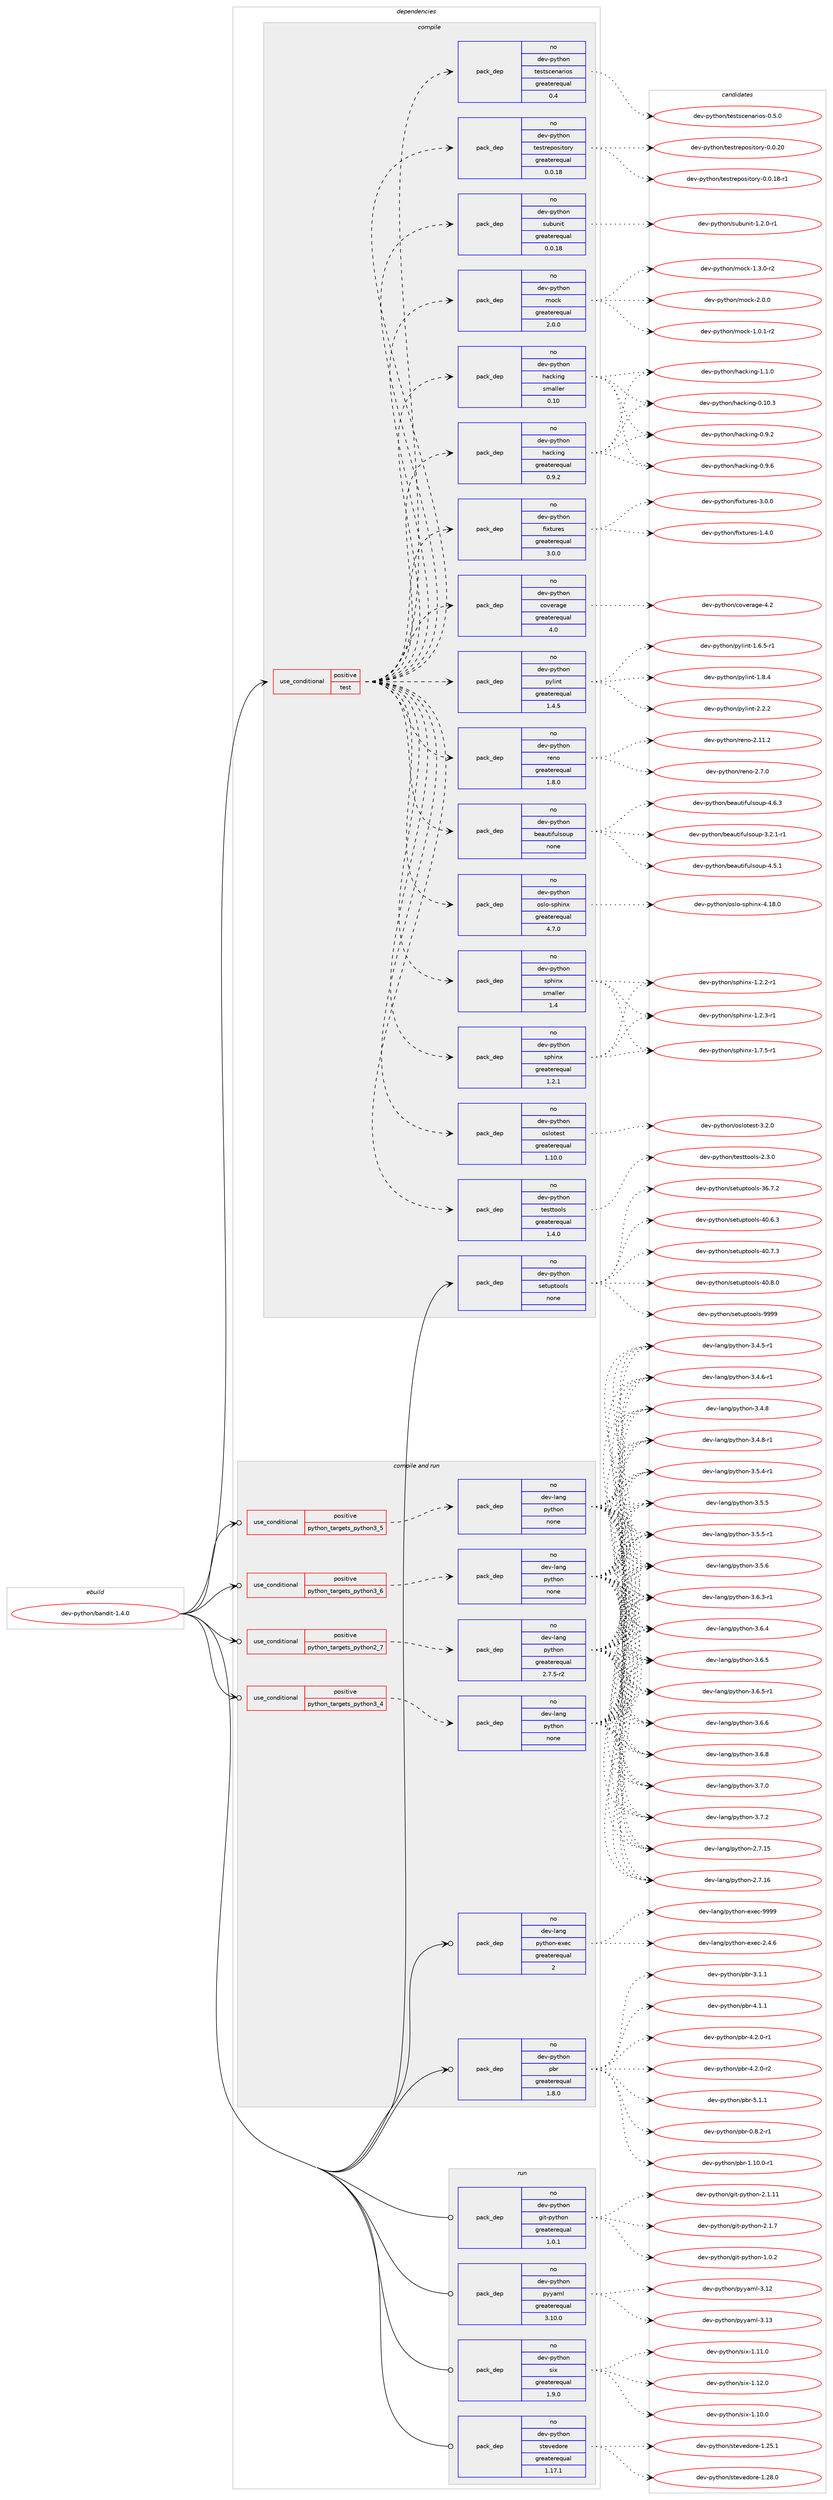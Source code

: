 digraph prolog {

# *************
# Graph options
# *************

newrank=true;
concentrate=true;
compound=true;
graph [rankdir=LR,fontname=Helvetica,fontsize=10,ranksep=1.5];#, ranksep=2.5, nodesep=0.2];
edge  [arrowhead=vee];
node  [fontname=Helvetica,fontsize=10];

# **********
# The ebuild
# **********

subgraph cluster_leftcol {
color=gray;
rank=same;
label=<<i>ebuild</i>>;
id [label="dev-python/bandit-1.4.0", color=red, width=4, href="../dev-python/bandit-1.4.0.svg"];
}

# ****************
# The dependencies
# ****************

subgraph cluster_midcol {
color=gray;
label=<<i>dependencies</i>>;
subgraph cluster_compile {
fillcolor="#eeeeee";
style=filled;
label=<<i>compile</i>>;
subgraph cond371482 {
dependency1400549 [label=<<TABLE BORDER="0" CELLBORDER="1" CELLSPACING="0" CELLPADDING="4"><TR><TD ROWSPAN="3" CELLPADDING="10">use_conditional</TD></TR><TR><TD>positive</TD></TR><TR><TD>test</TD></TR></TABLE>>, shape=none, color=red];
subgraph pack1005840 {
dependency1400550 [label=<<TABLE BORDER="0" CELLBORDER="1" CELLSPACING="0" CELLPADDING="4" WIDTH="220"><TR><TD ROWSPAN="6" CELLPADDING="30">pack_dep</TD></TR><TR><TD WIDTH="110">no</TD></TR><TR><TD>dev-python</TD></TR><TR><TD>coverage</TD></TR><TR><TD>greaterequal</TD></TR><TR><TD>4.0</TD></TR></TABLE>>, shape=none, color=blue];
}
dependency1400549:e -> dependency1400550:w [weight=20,style="dashed",arrowhead="vee"];
subgraph pack1005841 {
dependency1400551 [label=<<TABLE BORDER="0" CELLBORDER="1" CELLSPACING="0" CELLPADDING="4" WIDTH="220"><TR><TD ROWSPAN="6" CELLPADDING="30">pack_dep</TD></TR><TR><TD WIDTH="110">no</TD></TR><TR><TD>dev-python</TD></TR><TR><TD>fixtures</TD></TR><TR><TD>greaterequal</TD></TR><TR><TD>3.0.0</TD></TR></TABLE>>, shape=none, color=blue];
}
dependency1400549:e -> dependency1400551:w [weight=20,style="dashed",arrowhead="vee"];
subgraph pack1005842 {
dependency1400552 [label=<<TABLE BORDER="0" CELLBORDER="1" CELLSPACING="0" CELLPADDING="4" WIDTH="220"><TR><TD ROWSPAN="6" CELLPADDING="30">pack_dep</TD></TR><TR><TD WIDTH="110">no</TD></TR><TR><TD>dev-python</TD></TR><TR><TD>hacking</TD></TR><TR><TD>greaterequal</TD></TR><TR><TD>0.9.2</TD></TR></TABLE>>, shape=none, color=blue];
}
dependency1400549:e -> dependency1400552:w [weight=20,style="dashed",arrowhead="vee"];
subgraph pack1005843 {
dependency1400553 [label=<<TABLE BORDER="0" CELLBORDER="1" CELLSPACING="0" CELLPADDING="4" WIDTH="220"><TR><TD ROWSPAN="6" CELLPADDING="30">pack_dep</TD></TR><TR><TD WIDTH="110">no</TD></TR><TR><TD>dev-python</TD></TR><TR><TD>hacking</TD></TR><TR><TD>smaller</TD></TR><TR><TD>0.10</TD></TR></TABLE>>, shape=none, color=blue];
}
dependency1400549:e -> dependency1400553:w [weight=20,style="dashed",arrowhead="vee"];
subgraph pack1005844 {
dependency1400554 [label=<<TABLE BORDER="0" CELLBORDER="1" CELLSPACING="0" CELLPADDING="4" WIDTH="220"><TR><TD ROWSPAN="6" CELLPADDING="30">pack_dep</TD></TR><TR><TD WIDTH="110">no</TD></TR><TR><TD>dev-python</TD></TR><TR><TD>mock</TD></TR><TR><TD>greaterequal</TD></TR><TR><TD>2.0.0</TD></TR></TABLE>>, shape=none, color=blue];
}
dependency1400549:e -> dependency1400554:w [weight=20,style="dashed",arrowhead="vee"];
subgraph pack1005845 {
dependency1400555 [label=<<TABLE BORDER="0" CELLBORDER="1" CELLSPACING="0" CELLPADDING="4" WIDTH="220"><TR><TD ROWSPAN="6" CELLPADDING="30">pack_dep</TD></TR><TR><TD WIDTH="110">no</TD></TR><TR><TD>dev-python</TD></TR><TR><TD>subunit</TD></TR><TR><TD>greaterequal</TD></TR><TR><TD>0.0.18</TD></TR></TABLE>>, shape=none, color=blue];
}
dependency1400549:e -> dependency1400555:w [weight=20,style="dashed",arrowhead="vee"];
subgraph pack1005846 {
dependency1400556 [label=<<TABLE BORDER="0" CELLBORDER="1" CELLSPACING="0" CELLPADDING="4" WIDTH="220"><TR><TD ROWSPAN="6" CELLPADDING="30">pack_dep</TD></TR><TR><TD WIDTH="110">no</TD></TR><TR><TD>dev-python</TD></TR><TR><TD>testrepository</TD></TR><TR><TD>greaterequal</TD></TR><TR><TD>0.0.18</TD></TR></TABLE>>, shape=none, color=blue];
}
dependency1400549:e -> dependency1400556:w [weight=20,style="dashed",arrowhead="vee"];
subgraph pack1005847 {
dependency1400557 [label=<<TABLE BORDER="0" CELLBORDER="1" CELLSPACING="0" CELLPADDING="4" WIDTH="220"><TR><TD ROWSPAN="6" CELLPADDING="30">pack_dep</TD></TR><TR><TD WIDTH="110">no</TD></TR><TR><TD>dev-python</TD></TR><TR><TD>testscenarios</TD></TR><TR><TD>greaterequal</TD></TR><TR><TD>0.4</TD></TR></TABLE>>, shape=none, color=blue];
}
dependency1400549:e -> dependency1400557:w [weight=20,style="dashed",arrowhead="vee"];
subgraph pack1005848 {
dependency1400558 [label=<<TABLE BORDER="0" CELLBORDER="1" CELLSPACING="0" CELLPADDING="4" WIDTH="220"><TR><TD ROWSPAN="6" CELLPADDING="30">pack_dep</TD></TR><TR><TD WIDTH="110">no</TD></TR><TR><TD>dev-python</TD></TR><TR><TD>testtools</TD></TR><TR><TD>greaterequal</TD></TR><TR><TD>1.4.0</TD></TR></TABLE>>, shape=none, color=blue];
}
dependency1400549:e -> dependency1400558:w [weight=20,style="dashed",arrowhead="vee"];
subgraph pack1005849 {
dependency1400559 [label=<<TABLE BORDER="0" CELLBORDER="1" CELLSPACING="0" CELLPADDING="4" WIDTH="220"><TR><TD ROWSPAN="6" CELLPADDING="30">pack_dep</TD></TR><TR><TD WIDTH="110">no</TD></TR><TR><TD>dev-python</TD></TR><TR><TD>oslotest</TD></TR><TR><TD>greaterequal</TD></TR><TR><TD>1.10.0</TD></TR></TABLE>>, shape=none, color=blue];
}
dependency1400549:e -> dependency1400559:w [weight=20,style="dashed",arrowhead="vee"];
subgraph pack1005850 {
dependency1400560 [label=<<TABLE BORDER="0" CELLBORDER="1" CELLSPACING="0" CELLPADDING="4" WIDTH="220"><TR><TD ROWSPAN="6" CELLPADDING="30">pack_dep</TD></TR><TR><TD WIDTH="110">no</TD></TR><TR><TD>dev-python</TD></TR><TR><TD>sphinx</TD></TR><TR><TD>greaterequal</TD></TR><TR><TD>1.2.1</TD></TR></TABLE>>, shape=none, color=blue];
}
dependency1400549:e -> dependency1400560:w [weight=20,style="dashed",arrowhead="vee"];
subgraph pack1005851 {
dependency1400561 [label=<<TABLE BORDER="0" CELLBORDER="1" CELLSPACING="0" CELLPADDING="4" WIDTH="220"><TR><TD ROWSPAN="6" CELLPADDING="30">pack_dep</TD></TR><TR><TD WIDTH="110">no</TD></TR><TR><TD>dev-python</TD></TR><TR><TD>sphinx</TD></TR><TR><TD>smaller</TD></TR><TR><TD>1.4</TD></TR></TABLE>>, shape=none, color=blue];
}
dependency1400549:e -> dependency1400561:w [weight=20,style="dashed",arrowhead="vee"];
subgraph pack1005852 {
dependency1400562 [label=<<TABLE BORDER="0" CELLBORDER="1" CELLSPACING="0" CELLPADDING="4" WIDTH="220"><TR><TD ROWSPAN="6" CELLPADDING="30">pack_dep</TD></TR><TR><TD WIDTH="110">no</TD></TR><TR><TD>dev-python</TD></TR><TR><TD>oslo-sphinx</TD></TR><TR><TD>greaterequal</TD></TR><TR><TD>4.7.0</TD></TR></TABLE>>, shape=none, color=blue];
}
dependency1400549:e -> dependency1400562:w [weight=20,style="dashed",arrowhead="vee"];
subgraph pack1005853 {
dependency1400563 [label=<<TABLE BORDER="0" CELLBORDER="1" CELLSPACING="0" CELLPADDING="4" WIDTH="220"><TR><TD ROWSPAN="6" CELLPADDING="30">pack_dep</TD></TR><TR><TD WIDTH="110">no</TD></TR><TR><TD>dev-python</TD></TR><TR><TD>beautifulsoup</TD></TR><TR><TD>none</TD></TR><TR><TD></TD></TR></TABLE>>, shape=none, color=blue];
}
dependency1400549:e -> dependency1400563:w [weight=20,style="dashed",arrowhead="vee"];
subgraph pack1005854 {
dependency1400564 [label=<<TABLE BORDER="0" CELLBORDER="1" CELLSPACING="0" CELLPADDING="4" WIDTH="220"><TR><TD ROWSPAN="6" CELLPADDING="30">pack_dep</TD></TR><TR><TD WIDTH="110">no</TD></TR><TR><TD>dev-python</TD></TR><TR><TD>reno</TD></TR><TR><TD>greaterequal</TD></TR><TR><TD>1.8.0</TD></TR></TABLE>>, shape=none, color=blue];
}
dependency1400549:e -> dependency1400564:w [weight=20,style="dashed",arrowhead="vee"];
subgraph pack1005855 {
dependency1400565 [label=<<TABLE BORDER="0" CELLBORDER="1" CELLSPACING="0" CELLPADDING="4" WIDTH="220"><TR><TD ROWSPAN="6" CELLPADDING="30">pack_dep</TD></TR><TR><TD WIDTH="110">no</TD></TR><TR><TD>dev-python</TD></TR><TR><TD>pylint</TD></TR><TR><TD>greaterequal</TD></TR><TR><TD>1.4.5</TD></TR></TABLE>>, shape=none, color=blue];
}
dependency1400549:e -> dependency1400565:w [weight=20,style="dashed",arrowhead="vee"];
}
id:e -> dependency1400549:w [weight=20,style="solid",arrowhead="vee"];
subgraph pack1005856 {
dependency1400566 [label=<<TABLE BORDER="0" CELLBORDER="1" CELLSPACING="0" CELLPADDING="4" WIDTH="220"><TR><TD ROWSPAN="6" CELLPADDING="30">pack_dep</TD></TR><TR><TD WIDTH="110">no</TD></TR><TR><TD>dev-python</TD></TR><TR><TD>setuptools</TD></TR><TR><TD>none</TD></TR><TR><TD></TD></TR></TABLE>>, shape=none, color=blue];
}
id:e -> dependency1400566:w [weight=20,style="solid",arrowhead="vee"];
}
subgraph cluster_compileandrun {
fillcolor="#eeeeee";
style=filled;
label=<<i>compile and run</i>>;
subgraph cond371483 {
dependency1400567 [label=<<TABLE BORDER="0" CELLBORDER="1" CELLSPACING="0" CELLPADDING="4"><TR><TD ROWSPAN="3" CELLPADDING="10">use_conditional</TD></TR><TR><TD>positive</TD></TR><TR><TD>python_targets_python2_7</TD></TR></TABLE>>, shape=none, color=red];
subgraph pack1005857 {
dependency1400568 [label=<<TABLE BORDER="0" CELLBORDER="1" CELLSPACING="0" CELLPADDING="4" WIDTH="220"><TR><TD ROWSPAN="6" CELLPADDING="30">pack_dep</TD></TR><TR><TD WIDTH="110">no</TD></TR><TR><TD>dev-lang</TD></TR><TR><TD>python</TD></TR><TR><TD>greaterequal</TD></TR><TR><TD>2.7.5-r2</TD></TR></TABLE>>, shape=none, color=blue];
}
dependency1400567:e -> dependency1400568:w [weight=20,style="dashed",arrowhead="vee"];
}
id:e -> dependency1400567:w [weight=20,style="solid",arrowhead="odotvee"];
subgraph cond371484 {
dependency1400569 [label=<<TABLE BORDER="0" CELLBORDER="1" CELLSPACING="0" CELLPADDING="4"><TR><TD ROWSPAN="3" CELLPADDING="10">use_conditional</TD></TR><TR><TD>positive</TD></TR><TR><TD>python_targets_python3_4</TD></TR></TABLE>>, shape=none, color=red];
subgraph pack1005858 {
dependency1400570 [label=<<TABLE BORDER="0" CELLBORDER="1" CELLSPACING="0" CELLPADDING="4" WIDTH="220"><TR><TD ROWSPAN="6" CELLPADDING="30">pack_dep</TD></TR><TR><TD WIDTH="110">no</TD></TR><TR><TD>dev-lang</TD></TR><TR><TD>python</TD></TR><TR><TD>none</TD></TR><TR><TD></TD></TR></TABLE>>, shape=none, color=blue];
}
dependency1400569:e -> dependency1400570:w [weight=20,style="dashed",arrowhead="vee"];
}
id:e -> dependency1400569:w [weight=20,style="solid",arrowhead="odotvee"];
subgraph cond371485 {
dependency1400571 [label=<<TABLE BORDER="0" CELLBORDER="1" CELLSPACING="0" CELLPADDING="4"><TR><TD ROWSPAN="3" CELLPADDING="10">use_conditional</TD></TR><TR><TD>positive</TD></TR><TR><TD>python_targets_python3_5</TD></TR></TABLE>>, shape=none, color=red];
subgraph pack1005859 {
dependency1400572 [label=<<TABLE BORDER="0" CELLBORDER="1" CELLSPACING="0" CELLPADDING="4" WIDTH="220"><TR><TD ROWSPAN="6" CELLPADDING="30">pack_dep</TD></TR><TR><TD WIDTH="110">no</TD></TR><TR><TD>dev-lang</TD></TR><TR><TD>python</TD></TR><TR><TD>none</TD></TR><TR><TD></TD></TR></TABLE>>, shape=none, color=blue];
}
dependency1400571:e -> dependency1400572:w [weight=20,style="dashed",arrowhead="vee"];
}
id:e -> dependency1400571:w [weight=20,style="solid",arrowhead="odotvee"];
subgraph cond371486 {
dependency1400573 [label=<<TABLE BORDER="0" CELLBORDER="1" CELLSPACING="0" CELLPADDING="4"><TR><TD ROWSPAN="3" CELLPADDING="10">use_conditional</TD></TR><TR><TD>positive</TD></TR><TR><TD>python_targets_python3_6</TD></TR></TABLE>>, shape=none, color=red];
subgraph pack1005860 {
dependency1400574 [label=<<TABLE BORDER="0" CELLBORDER="1" CELLSPACING="0" CELLPADDING="4" WIDTH="220"><TR><TD ROWSPAN="6" CELLPADDING="30">pack_dep</TD></TR><TR><TD WIDTH="110">no</TD></TR><TR><TD>dev-lang</TD></TR><TR><TD>python</TD></TR><TR><TD>none</TD></TR><TR><TD></TD></TR></TABLE>>, shape=none, color=blue];
}
dependency1400573:e -> dependency1400574:w [weight=20,style="dashed",arrowhead="vee"];
}
id:e -> dependency1400573:w [weight=20,style="solid",arrowhead="odotvee"];
subgraph pack1005861 {
dependency1400575 [label=<<TABLE BORDER="0" CELLBORDER="1" CELLSPACING="0" CELLPADDING="4" WIDTH="220"><TR><TD ROWSPAN="6" CELLPADDING="30">pack_dep</TD></TR><TR><TD WIDTH="110">no</TD></TR><TR><TD>dev-lang</TD></TR><TR><TD>python-exec</TD></TR><TR><TD>greaterequal</TD></TR><TR><TD>2</TD></TR></TABLE>>, shape=none, color=blue];
}
id:e -> dependency1400575:w [weight=20,style="solid",arrowhead="odotvee"];
subgraph pack1005862 {
dependency1400576 [label=<<TABLE BORDER="0" CELLBORDER="1" CELLSPACING="0" CELLPADDING="4" WIDTH="220"><TR><TD ROWSPAN="6" CELLPADDING="30">pack_dep</TD></TR><TR><TD WIDTH="110">no</TD></TR><TR><TD>dev-python</TD></TR><TR><TD>pbr</TD></TR><TR><TD>greaterequal</TD></TR><TR><TD>1.8.0</TD></TR></TABLE>>, shape=none, color=blue];
}
id:e -> dependency1400576:w [weight=20,style="solid",arrowhead="odotvee"];
}
subgraph cluster_run {
fillcolor="#eeeeee";
style=filled;
label=<<i>run</i>>;
subgraph pack1005863 {
dependency1400577 [label=<<TABLE BORDER="0" CELLBORDER="1" CELLSPACING="0" CELLPADDING="4" WIDTH="220"><TR><TD ROWSPAN="6" CELLPADDING="30">pack_dep</TD></TR><TR><TD WIDTH="110">no</TD></TR><TR><TD>dev-python</TD></TR><TR><TD>git-python</TD></TR><TR><TD>greaterequal</TD></TR><TR><TD>1.0.1</TD></TR></TABLE>>, shape=none, color=blue];
}
id:e -> dependency1400577:w [weight=20,style="solid",arrowhead="odot"];
subgraph pack1005864 {
dependency1400578 [label=<<TABLE BORDER="0" CELLBORDER="1" CELLSPACING="0" CELLPADDING="4" WIDTH="220"><TR><TD ROWSPAN="6" CELLPADDING="30">pack_dep</TD></TR><TR><TD WIDTH="110">no</TD></TR><TR><TD>dev-python</TD></TR><TR><TD>pyyaml</TD></TR><TR><TD>greaterequal</TD></TR><TR><TD>3.10.0</TD></TR></TABLE>>, shape=none, color=blue];
}
id:e -> dependency1400578:w [weight=20,style="solid",arrowhead="odot"];
subgraph pack1005865 {
dependency1400579 [label=<<TABLE BORDER="0" CELLBORDER="1" CELLSPACING="0" CELLPADDING="4" WIDTH="220"><TR><TD ROWSPAN="6" CELLPADDING="30">pack_dep</TD></TR><TR><TD WIDTH="110">no</TD></TR><TR><TD>dev-python</TD></TR><TR><TD>six</TD></TR><TR><TD>greaterequal</TD></TR><TR><TD>1.9.0</TD></TR></TABLE>>, shape=none, color=blue];
}
id:e -> dependency1400579:w [weight=20,style="solid",arrowhead="odot"];
subgraph pack1005866 {
dependency1400580 [label=<<TABLE BORDER="0" CELLBORDER="1" CELLSPACING="0" CELLPADDING="4" WIDTH="220"><TR><TD ROWSPAN="6" CELLPADDING="30">pack_dep</TD></TR><TR><TD WIDTH="110">no</TD></TR><TR><TD>dev-python</TD></TR><TR><TD>stevedore</TD></TR><TR><TD>greaterequal</TD></TR><TR><TD>1.17.1</TD></TR></TABLE>>, shape=none, color=blue];
}
id:e -> dependency1400580:w [weight=20,style="solid",arrowhead="odot"];
}
}

# **************
# The candidates
# **************

subgraph cluster_choices {
rank=same;
color=gray;
label=<<i>candidates</i>>;

subgraph choice1005840 {
color=black;
nodesep=1;
choice1001011184511212111610411111047991111181011149710310145524650 [label="dev-python/coverage-4.2", color=red, width=4,href="../dev-python/coverage-4.2.svg"];
dependency1400550:e -> choice1001011184511212111610411111047991111181011149710310145524650:w [style=dotted,weight="100"];
}
subgraph choice1005841 {
color=black;
nodesep=1;
choice1001011184511212111610411111047102105120116117114101115454946524648 [label="dev-python/fixtures-1.4.0", color=red, width=4,href="../dev-python/fixtures-1.4.0.svg"];
choice1001011184511212111610411111047102105120116117114101115455146484648 [label="dev-python/fixtures-3.0.0", color=red, width=4,href="../dev-python/fixtures-3.0.0.svg"];
dependency1400551:e -> choice1001011184511212111610411111047102105120116117114101115454946524648:w [style=dotted,weight="100"];
dependency1400551:e -> choice1001011184511212111610411111047102105120116117114101115455146484648:w [style=dotted,weight="100"];
}
subgraph choice1005842 {
color=black;
nodesep=1;
choice1001011184511212111610411111047104979910710511010345484649484651 [label="dev-python/hacking-0.10.3", color=red, width=4,href="../dev-python/hacking-0.10.3.svg"];
choice10010111845112121116104111110471049799107105110103454846574650 [label="dev-python/hacking-0.9.2", color=red, width=4,href="../dev-python/hacking-0.9.2.svg"];
choice10010111845112121116104111110471049799107105110103454846574654 [label="dev-python/hacking-0.9.6", color=red, width=4,href="../dev-python/hacking-0.9.6.svg"];
choice10010111845112121116104111110471049799107105110103454946494648 [label="dev-python/hacking-1.1.0", color=red, width=4,href="../dev-python/hacking-1.1.0.svg"];
dependency1400552:e -> choice1001011184511212111610411111047104979910710511010345484649484651:w [style=dotted,weight="100"];
dependency1400552:e -> choice10010111845112121116104111110471049799107105110103454846574650:w [style=dotted,weight="100"];
dependency1400552:e -> choice10010111845112121116104111110471049799107105110103454846574654:w [style=dotted,weight="100"];
dependency1400552:e -> choice10010111845112121116104111110471049799107105110103454946494648:w [style=dotted,weight="100"];
}
subgraph choice1005843 {
color=black;
nodesep=1;
choice1001011184511212111610411111047104979910710511010345484649484651 [label="dev-python/hacking-0.10.3", color=red, width=4,href="../dev-python/hacking-0.10.3.svg"];
choice10010111845112121116104111110471049799107105110103454846574650 [label="dev-python/hacking-0.9.2", color=red, width=4,href="../dev-python/hacking-0.9.2.svg"];
choice10010111845112121116104111110471049799107105110103454846574654 [label="dev-python/hacking-0.9.6", color=red, width=4,href="../dev-python/hacking-0.9.6.svg"];
choice10010111845112121116104111110471049799107105110103454946494648 [label="dev-python/hacking-1.1.0", color=red, width=4,href="../dev-python/hacking-1.1.0.svg"];
dependency1400553:e -> choice1001011184511212111610411111047104979910710511010345484649484651:w [style=dotted,weight="100"];
dependency1400553:e -> choice10010111845112121116104111110471049799107105110103454846574650:w [style=dotted,weight="100"];
dependency1400553:e -> choice10010111845112121116104111110471049799107105110103454846574654:w [style=dotted,weight="100"];
dependency1400553:e -> choice10010111845112121116104111110471049799107105110103454946494648:w [style=dotted,weight="100"];
}
subgraph choice1005844 {
color=black;
nodesep=1;
choice1001011184511212111610411111047109111991074549464846494511450 [label="dev-python/mock-1.0.1-r2", color=red, width=4,href="../dev-python/mock-1.0.1-r2.svg"];
choice1001011184511212111610411111047109111991074549465146484511450 [label="dev-python/mock-1.3.0-r2", color=red, width=4,href="../dev-python/mock-1.3.0-r2.svg"];
choice100101118451121211161041111104710911199107455046484648 [label="dev-python/mock-2.0.0", color=red, width=4,href="../dev-python/mock-2.0.0.svg"];
dependency1400554:e -> choice1001011184511212111610411111047109111991074549464846494511450:w [style=dotted,weight="100"];
dependency1400554:e -> choice1001011184511212111610411111047109111991074549465146484511450:w [style=dotted,weight="100"];
dependency1400554:e -> choice100101118451121211161041111104710911199107455046484648:w [style=dotted,weight="100"];
}
subgraph choice1005845 {
color=black;
nodesep=1;
choice1001011184511212111610411111047115117981171101051164549465046484511449 [label="dev-python/subunit-1.2.0-r1", color=red, width=4,href="../dev-python/subunit-1.2.0-r1.svg"];
dependency1400555:e -> choice1001011184511212111610411111047115117981171101051164549465046484511449:w [style=dotted,weight="100"];
}
subgraph choice1005846 {
color=black;
nodesep=1;
choice1001011184511212111610411111047116101115116114101112111115105116111114121454846484649564511449 [label="dev-python/testrepository-0.0.18-r1", color=red, width=4,href="../dev-python/testrepository-0.0.18-r1.svg"];
choice100101118451121211161041111104711610111511611410111211111510511611111412145484648465048 [label="dev-python/testrepository-0.0.20", color=red, width=4,href="../dev-python/testrepository-0.0.20.svg"];
dependency1400556:e -> choice1001011184511212111610411111047116101115116114101112111115105116111114121454846484649564511449:w [style=dotted,weight="100"];
dependency1400556:e -> choice100101118451121211161041111104711610111511611410111211111510511611111412145484648465048:w [style=dotted,weight="100"];
}
subgraph choice1005847 {
color=black;
nodesep=1;
choice10010111845112121116104111110471161011151161159910111097114105111115454846534648 [label="dev-python/testscenarios-0.5.0", color=red, width=4,href="../dev-python/testscenarios-0.5.0.svg"];
dependency1400557:e -> choice10010111845112121116104111110471161011151161159910111097114105111115454846534648:w [style=dotted,weight="100"];
}
subgraph choice1005848 {
color=black;
nodesep=1;
choice1001011184511212111610411111047116101115116116111111108115455046514648 [label="dev-python/testtools-2.3.0", color=red, width=4,href="../dev-python/testtools-2.3.0.svg"];
dependency1400558:e -> choice1001011184511212111610411111047116101115116116111111108115455046514648:w [style=dotted,weight="100"];
}
subgraph choice1005849 {
color=black;
nodesep=1;
choice1001011184511212111610411111047111115108111116101115116455146504648 [label="dev-python/oslotest-3.2.0", color=red, width=4,href="../dev-python/oslotest-3.2.0.svg"];
dependency1400559:e -> choice1001011184511212111610411111047111115108111116101115116455146504648:w [style=dotted,weight="100"];
}
subgraph choice1005850 {
color=black;
nodesep=1;
choice10010111845112121116104111110471151121041051101204549465046504511449 [label="dev-python/sphinx-1.2.2-r1", color=red, width=4,href="../dev-python/sphinx-1.2.2-r1.svg"];
choice10010111845112121116104111110471151121041051101204549465046514511449 [label="dev-python/sphinx-1.2.3-r1", color=red, width=4,href="../dev-python/sphinx-1.2.3-r1.svg"];
choice10010111845112121116104111110471151121041051101204549465546534511449 [label="dev-python/sphinx-1.7.5-r1", color=red, width=4,href="../dev-python/sphinx-1.7.5-r1.svg"];
dependency1400560:e -> choice10010111845112121116104111110471151121041051101204549465046504511449:w [style=dotted,weight="100"];
dependency1400560:e -> choice10010111845112121116104111110471151121041051101204549465046514511449:w [style=dotted,weight="100"];
dependency1400560:e -> choice10010111845112121116104111110471151121041051101204549465546534511449:w [style=dotted,weight="100"];
}
subgraph choice1005851 {
color=black;
nodesep=1;
choice10010111845112121116104111110471151121041051101204549465046504511449 [label="dev-python/sphinx-1.2.2-r1", color=red, width=4,href="../dev-python/sphinx-1.2.2-r1.svg"];
choice10010111845112121116104111110471151121041051101204549465046514511449 [label="dev-python/sphinx-1.2.3-r1", color=red, width=4,href="../dev-python/sphinx-1.2.3-r1.svg"];
choice10010111845112121116104111110471151121041051101204549465546534511449 [label="dev-python/sphinx-1.7.5-r1", color=red, width=4,href="../dev-python/sphinx-1.7.5-r1.svg"];
dependency1400561:e -> choice10010111845112121116104111110471151121041051101204549465046504511449:w [style=dotted,weight="100"];
dependency1400561:e -> choice10010111845112121116104111110471151121041051101204549465046514511449:w [style=dotted,weight="100"];
dependency1400561:e -> choice10010111845112121116104111110471151121041051101204549465546534511449:w [style=dotted,weight="100"];
}
subgraph choice1005852 {
color=black;
nodesep=1;
choice10010111845112121116104111110471111151081114511511210410511012045524649564648 [label="dev-python/oslo-sphinx-4.18.0", color=red, width=4,href="../dev-python/oslo-sphinx-4.18.0.svg"];
dependency1400562:e -> choice10010111845112121116104111110471111151081114511511210410511012045524649564648:w [style=dotted,weight="100"];
}
subgraph choice1005853 {
color=black;
nodesep=1;
choice100101118451121211161041111104798101971171161051021171081151111171124551465046494511449 [label="dev-python/beautifulsoup-3.2.1-r1", color=red, width=4,href="../dev-python/beautifulsoup-3.2.1-r1.svg"];
choice10010111845112121116104111110479810197117116105102117108115111117112455246534649 [label="dev-python/beautifulsoup-4.5.1", color=red, width=4,href="../dev-python/beautifulsoup-4.5.1.svg"];
choice10010111845112121116104111110479810197117116105102117108115111117112455246544651 [label="dev-python/beautifulsoup-4.6.3", color=red, width=4,href="../dev-python/beautifulsoup-4.6.3.svg"];
dependency1400563:e -> choice100101118451121211161041111104798101971171161051021171081151111171124551465046494511449:w [style=dotted,weight="100"];
dependency1400563:e -> choice10010111845112121116104111110479810197117116105102117108115111117112455246534649:w [style=dotted,weight="100"];
dependency1400563:e -> choice10010111845112121116104111110479810197117116105102117108115111117112455246544651:w [style=dotted,weight="100"];
}
subgraph choice1005854 {
color=black;
nodesep=1;
choice100101118451121211161041111104711410111011145504649494650 [label="dev-python/reno-2.11.2", color=red, width=4,href="../dev-python/reno-2.11.2.svg"];
choice1001011184511212111610411111047114101110111455046554648 [label="dev-python/reno-2.7.0", color=red, width=4,href="../dev-python/reno-2.7.0.svg"];
dependency1400564:e -> choice100101118451121211161041111104711410111011145504649494650:w [style=dotted,weight="100"];
dependency1400564:e -> choice1001011184511212111610411111047114101110111455046554648:w [style=dotted,weight="100"];
}
subgraph choice1005855 {
color=black;
nodesep=1;
choice10010111845112121116104111110471121211081051101164549465446534511449 [label="dev-python/pylint-1.6.5-r1", color=red, width=4,href="../dev-python/pylint-1.6.5-r1.svg"];
choice1001011184511212111610411111047112121108105110116454946564652 [label="dev-python/pylint-1.8.4", color=red, width=4,href="../dev-python/pylint-1.8.4.svg"];
choice1001011184511212111610411111047112121108105110116455046504650 [label="dev-python/pylint-2.2.2", color=red, width=4,href="../dev-python/pylint-2.2.2.svg"];
dependency1400565:e -> choice10010111845112121116104111110471121211081051101164549465446534511449:w [style=dotted,weight="100"];
dependency1400565:e -> choice1001011184511212111610411111047112121108105110116454946564652:w [style=dotted,weight="100"];
dependency1400565:e -> choice1001011184511212111610411111047112121108105110116455046504650:w [style=dotted,weight="100"];
}
subgraph choice1005856 {
color=black;
nodesep=1;
choice100101118451121211161041111104711510111611711211611111110811545515446554650 [label="dev-python/setuptools-36.7.2", color=red, width=4,href="../dev-python/setuptools-36.7.2.svg"];
choice100101118451121211161041111104711510111611711211611111110811545524846544651 [label="dev-python/setuptools-40.6.3", color=red, width=4,href="../dev-python/setuptools-40.6.3.svg"];
choice100101118451121211161041111104711510111611711211611111110811545524846554651 [label="dev-python/setuptools-40.7.3", color=red, width=4,href="../dev-python/setuptools-40.7.3.svg"];
choice100101118451121211161041111104711510111611711211611111110811545524846564648 [label="dev-python/setuptools-40.8.0", color=red, width=4,href="../dev-python/setuptools-40.8.0.svg"];
choice10010111845112121116104111110471151011161171121161111111081154557575757 [label="dev-python/setuptools-9999", color=red, width=4,href="../dev-python/setuptools-9999.svg"];
dependency1400566:e -> choice100101118451121211161041111104711510111611711211611111110811545515446554650:w [style=dotted,weight="100"];
dependency1400566:e -> choice100101118451121211161041111104711510111611711211611111110811545524846544651:w [style=dotted,weight="100"];
dependency1400566:e -> choice100101118451121211161041111104711510111611711211611111110811545524846554651:w [style=dotted,weight="100"];
dependency1400566:e -> choice100101118451121211161041111104711510111611711211611111110811545524846564648:w [style=dotted,weight="100"];
dependency1400566:e -> choice10010111845112121116104111110471151011161171121161111111081154557575757:w [style=dotted,weight="100"];
}
subgraph choice1005857 {
color=black;
nodesep=1;
choice10010111845108971101034711212111610411111045504655464953 [label="dev-lang/python-2.7.15", color=red, width=4,href="../dev-lang/python-2.7.15.svg"];
choice10010111845108971101034711212111610411111045504655464954 [label="dev-lang/python-2.7.16", color=red, width=4,href="../dev-lang/python-2.7.16.svg"];
choice1001011184510897110103471121211161041111104551465246534511449 [label="dev-lang/python-3.4.5-r1", color=red, width=4,href="../dev-lang/python-3.4.5-r1.svg"];
choice1001011184510897110103471121211161041111104551465246544511449 [label="dev-lang/python-3.4.6-r1", color=red, width=4,href="../dev-lang/python-3.4.6-r1.svg"];
choice100101118451089711010347112121116104111110455146524656 [label="dev-lang/python-3.4.8", color=red, width=4,href="../dev-lang/python-3.4.8.svg"];
choice1001011184510897110103471121211161041111104551465246564511449 [label="dev-lang/python-3.4.8-r1", color=red, width=4,href="../dev-lang/python-3.4.8-r1.svg"];
choice1001011184510897110103471121211161041111104551465346524511449 [label="dev-lang/python-3.5.4-r1", color=red, width=4,href="../dev-lang/python-3.5.4-r1.svg"];
choice100101118451089711010347112121116104111110455146534653 [label="dev-lang/python-3.5.5", color=red, width=4,href="../dev-lang/python-3.5.5.svg"];
choice1001011184510897110103471121211161041111104551465346534511449 [label="dev-lang/python-3.5.5-r1", color=red, width=4,href="../dev-lang/python-3.5.5-r1.svg"];
choice100101118451089711010347112121116104111110455146534654 [label="dev-lang/python-3.5.6", color=red, width=4,href="../dev-lang/python-3.5.6.svg"];
choice1001011184510897110103471121211161041111104551465446514511449 [label="dev-lang/python-3.6.3-r1", color=red, width=4,href="../dev-lang/python-3.6.3-r1.svg"];
choice100101118451089711010347112121116104111110455146544652 [label="dev-lang/python-3.6.4", color=red, width=4,href="../dev-lang/python-3.6.4.svg"];
choice100101118451089711010347112121116104111110455146544653 [label="dev-lang/python-3.6.5", color=red, width=4,href="../dev-lang/python-3.6.5.svg"];
choice1001011184510897110103471121211161041111104551465446534511449 [label="dev-lang/python-3.6.5-r1", color=red, width=4,href="../dev-lang/python-3.6.5-r1.svg"];
choice100101118451089711010347112121116104111110455146544654 [label="dev-lang/python-3.6.6", color=red, width=4,href="../dev-lang/python-3.6.6.svg"];
choice100101118451089711010347112121116104111110455146544656 [label="dev-lang/python-3.6.8", color=red, width=4,href="../dev-lang/python-3.6.8.svg"];
choice100101118451089711010347112121116104111110455146554648 [label="dev-lang/python-3.7.0", color=red, width=4,href="../dev-lang/python-3.7.0.svg"];
choice100101118451089711010347112121116104111110455146554650 [label="dev-lang/python-3.7.2", color=red, width=4,href="../dev-lang/python-3.7.2.svg"];
dependency1400568:e -> choice10010111845108971101034711212111610411111045504655464953:w [style=dotted,weight="100"];
dependency1400568:e -> choice10010111845108971101034711212111610411111045504655464954:w [style=dotted,weight="100"];
dependency1400568:e -> choice1001011184510897110103471121211161041111104551465246534511449:w [style=dotted,weight="100"];
dependency1400568:e -> choice1001011184510897110103471121211161041111104551465246544511449:w [style=dotted,weight="100"];
dependency1400568:e -> choice100101118451089711010347112121116104111110455146524656:w [style=dotted,weight="100"];
dependency1400568:e -> choice1001011184510897110103471121211161041111104551465246564511449:w [style=dotted,weight="100"];
dependency1400568:e -> choice1001011184510897110103471121211161041111104551465346524511449:w [style=dotted,weight="100"];
dependency1400568:e -> choice100101118451089711010347112121116104111110455146534653:w [style=dotted,weight="100"];
dependency1400568:e -> choice1001011184510897110103471121211161041111104551465346534511449:w [style=dotted,weight="100"];
dependency1400568:e -> choice100101118451089711010347112121116104111110455146534654:w [style=dotted,weight="100"];
dependency1400568:e -> choice1001011184510897110103471121211161041111104551465446514511449:w [style=dotted,weight="100"];
dependency1400568:e -> choice100101118451089711010347112121116104111110455146544652:w [style=dotted,weight="100"];
dependency1400568:e -> choice100101118451089711010347112121116104111110455146544653:w [style=dotted,weight="100"];
dependency1400568:e -> choice1001011184510897110103471121211161041111104551465446534511449:w [style=dotted,weight="100"];
dependency1400568:e -> choice100101118451089711010347112121116104111110455146544654:w [style=dotted,weight="100"];
dependency1400568:e -> choice100101118451089711010347112121116104111110455146544656:w [style=dotted,weight="100"];
dependency1400568:e -> choice100101118451089711010347112121116104111110455146554648:w [style=dotted,weight="100"];
dependency1400568:e -> choice100101118451089711010347112121116104111110455146554650:w [style=dotted,weight="100"];
}
subgraph choice1005858 {
color=black;
nodesep=1;
choice10010111845108971101034711212111610411111045504655464953 [label="dev-lang/python-2.7.15", color=red, width=4,href="../dev-lang/python-2.7.15.svg"];
choice10010111845108971101034711212111610411111045504655464954 [label="dev-lang/python-2.7.16", color=red, width=4,href="../dev-lang/python-2.7.16.svg"];
choice1001011184510897110103471121211161041111104551465246534511449 [label="dev-lang/python-3.4.5-r1", color=red, width=4,href="../dev-lang/python-3.4.5-r1.svg"];
choice1001011184510897110103471121211161041111104551465246544511449 [label="dev-lang/python-3.4.6-r1", color=red, width=4,href="../dev-lang/python-3.4.6-r1.svg"];
choice100101118451089711010347112121116104111110455146524656 [label="dev-lang/python-3.4.8", color=red, width=4,href="../dev-lang/python-3.4.8.svg"];
choice1001011184510897110103471121211161041111104551465246564511449 [label="dev-lang/python-3.4.8-r1", color=red, width=4,href="../dev-lang/python-3.4.8-r1.svg"];
choice1001011184510897110103471121211161041111104551465346524511449 [label="dev-lang/python-3.5.4-r1", color=red, width=4,href="../dev-lang/python-3.5.4-r1.svg"];
choice100101118451089711010347112121116104111110455146534653 [label="dev-lang/python-3.5.5", color=red, width=4,href="../dev-lang/python-3.5.5.svg"];
choice1001011184510897110103471121211161041111104551465346534511449 [label="dev-lang/python-3.5.5-r1", color=red, width=4,href="../dev-lang/python-3.5.5-r1.svg"];
choice100101118451089711010347112121116104111110455146534654 [label="dev-lang/python-3.5.6", color=red, width=4,href="../dev-lang/python-3.5.6.svg"];
choice1001011184510897110103471121211161041111104551465446514511449 [label="dev-lang/python-3.6.3-r1", color=red, width=4,href="../dev-lang/python-3.6.3-r1.svg"];
choice100101118451089711010347112121116104111110455146544652 [label="dev-lang/python-3.6.4", color=red, width=4,href="../dev-lang/python-3.6.4.svg"];
choice100101118451089711010347112121116104111110455146544653 [label="dev-lang/python-3.6.5", color=red, width=4,href="../dev-lang/python-3.6.5.svg"];
choice1001011184510897110103471121211161041111104551465446534511449 [label="dev-lang/python-3.6.5-r1", color=red, width=4,href="../dev-lang/python-3.6.5-r1.svg"];
choice100101118451089711010347112121116104111110455146544654 [label="dev-lang/python-3.6.6", color=red, width=4,href="../dev-lang/python-3.6.6.svg"];
choice100101118451089711010347112121116104111110455146544656 [label="dev-lang/python-3.6.8", color=red, width=4,href="../dev-lang/python-3.6.8.svg"];
choice100101118451089711010347112121116104111110455146554648 [label="dev-lang/python-3.7.0", color=red, width=4,href="../dev-lang/python-3.7.0.svg"];
choice100101118451089711010347112121116104111110455146554650 [label="dev-lang/python-3.7.2", color=red, width=4,href="../dev-lang/python-3.7.2.svg"];
dependency1400570:e -> choice10010111845108971101034711212111610411111045504655464953:w [style=dotted,weight="100"];
dependency1400570:e -> choice10010111845108971101034711212111610411111045504655464954:w [style=dotted,weight="100"];
dependency1400570:e -> choice1001011184510897110103471121211161041111104551465246534511449:w [style=dotted,weight="100"];
dependency1400570:e -> choice1001011184510897110103471121211161041111104551465246544511449:w [style=dotted,weight="100"];
dependency1400570:e -> choice100101118451089711010347112121116104111110455146524656:w [style=dotted,weight="100"];
dependency1400570:e -> choice1001011184510897110103471121211161041111104551465246564511449:w [style=dotted,weight="100"];
dependency1400570:e -> choice1001011184510897110103471121211161041111104551465346524511449:w [style=dotted,weight="100"];
dependency1400570:e -> choice100101118451089711010347112121116104111110455146534653:w [style=dotted,weight="100"];
dependency1400570:e -> choice1001011184510897110103471121211161041111104551465346534511449:w [style=dotted,weight="100"];
dependency1400570:e -> choice100101118451089711010347112121116104111110455146534654:w [style=dotted,weight="100"];
dependency1400570:e -> choice1001011184510897110103471121211161041111104551465446514511449:w [style=dotted,weight="100"];
dependency1400570:e -> choice100101118451089711010347112121116104111110455146544652:w [style=dotted,weight="100"];
dependency1400570:e -> choice100101118451089711010347112121116104111110455146544653:w [style=dotted,weight="100"];
dependency1400570:e -> choice1001011184510897110103471121211161041111104551465446534511449:w [style=dotted,weight="100"];
dependency1400570:e -> choice100101118451089711010347112121116104111110455146544654:w [style=dotted,weight="100"];
dependency1400570:e -> choice100101118451089711010347112121116104111110455146544656:w [style=dotted,weight="100"];
dependency1400570:e -> choice100101118451089711010347112121116104111110455146554648:w [style=dotted,weight="100"];
dependency1400570:e -> choice100101118451089711010347112121116104111110455146554650:w [style=dotted,weight="100"];
}
subgraph choice1005859 {
color=black;
nodesep=1;
choice10010111845108971101034711212111610411111045504655464953 [label="dev-lang/python-2.7.15", color=red, width=4,href="../dev-lang/python-2.7.15.svg"];
choice10010111845108971101034711212111610411111045504655464954 [label="dev-lang/python-2.7.16", color=red, width=4,href="../dev-lang/python-2.7.16.svg"];
choice1001011184510897110103471121211161041111104551465246534511449 [label="dev-lang/python-3.4.5-r1", color=red, width=4,href="../dev-lang/python-3.4.5-r1.svg"];
choice1001011184510897110103471121211161041111104551465246544511449 [label="dev-lang/python-3.4.6-r1", color=red, width=4,href="../dev-lang/python-3.4.6-r1.svg"];
choice100101118451089711010347112121116104111110455146524656 [label="dev-lang/python-3.4.8", color=red, width=4,href="../dev-lang/python-3.4.8.svg"];
choice1001011184510897110103471121211161041111104551465246564511449 [label="dev-lang/python-3.4.8-r1", color=red, width=4,href="../dev-lang/python-3.4.8-r1.svg"];
choice1001011184510897110103471121211161041111104551465346524511449 [label="dev-lang/python-3.5.4-r1", color=red, width=4,href="../dev-lang/python-3.5.4-r1.svg"];
choice100101118451089711010347112121116104111110455146534653 [label="dev-lang/python-3.5.5", color=red, width=4,href="../dev-lang/python-3.5.5.svg"];
choice1001011184510897110103471121211161041111104551465346534511449 [label="dev-lang/python-3.5.5-r1", color=red, width=4,href="../dev-lang/python-3.5.5-r1.svg"];
choice100101118451089711010347112121116104111110455146534654 [label="dev-lang/python-3.5.6", color=red, width=4,href="../dev-lang/python-3.5.6.svg"];
choice1001011184510897110103471121211161041111104551465446514511449 [label="dev-lang/python-3.6.3-r1", color=red, width=4,href="../dev-lang/python-3.6.3-r1.svg"];
choice100101118451089711010347112121116104111110455146544652 [label="dev-lang/python-3.6.4", color=red, width=4,href="../dev-lang/python-3.6.4.svg"];
choice100101118451089711010347112121116104111110455146544653 [label="dev-lang/python-3.6.5", color=red, width=4,href="../dev-lang/python-3.6.5.svg"];
choice1001011184510897110103471121211161041111104551465446534511449 [label="dev-lang/python-3.6.5-r1", color=red, width=4,href="../dev-lang/python-3.6.5-r1.svg"];
choice100101118451089711010347112121116104111110455146544654 [label="dev-lang/python-3.6.6", color=red, width=4,href="../dev-lang/python-3.6.6.svg"];
choice100101118451089711010347112121116104111110455146544656 [label="dev-lang/python-3.6.8", color=red, width=4,href="../dev-lang/python-3.6.8.svg"];
choice100101118451089711010347112121116104111110455146554648 [label="dev-lang/python-3.7.0", color=red, width=4,href="../dev-lang/python-3.7.0.svg"];
choice100101118451089711010347112121116104111110455146554650 [label="dev-lang/python-3.7.2", color=red, width=4,href="../dev-lang/python-3.7.2.svg"];
dependency1400572:e -> choice10010111845108971101034711212111610411111045504655464953:w [style=dotted,weight="100"];
dependency1400572:e -> choice10010111845108971101034711212111610411111045504655464954:w [style=dotted,weight="100"];
dependency1400572:e -> choice1001011184510897110103471121211161041111104551465246534511449:w [style=dotted,weight="100"];
dependency1400572:e -> choice1001011184510897110103471121211161041111104551465246544511449:w [style=dotted,weight="100"];
dependency1400572:e -> choice100101118451089711010347112121116104111110455146524656:w [style=dotted,weight="100"];
dependency1400572:e -> choice1001011184510897110103471121211161041111104551465246564511449:w [style=dotted,weight="100"];
dependency1400572:e -> choice1001011184510897110103471121211161041111104551465346524511449:w [style=dotted,weight="100"];
dependency1400572:e -> choice100101118451089711010347112121116104111110455146534653:w [style=dotted,weight="100"];
dependency1400572:e -> choice1001011184510897110103471121211161041111104551465346534511449:w [style=dotted,weight="100"];
dependency1400572:e -> choice100101118451089711010347112121116104111110455146534654:w [style=dotted,weight="100"];
dependency1400572:e -> choice1001011184510897110103471121211161041111104551465446514511449:w [style=dotted,weight="100"];
dependency1400572:e -> choice100101118451089711010347112121116104111110455146544652:w [style=dotted,weight="100"];
dependency1400572:e -> choice100101118451089711010347112121116104111110455146544653:w [style=dotted,weight="100"];
dependency1400572:e -> choice1001011184510897110103471121211161041111104551465446534511449:w [style=dotted,weight="100"];
dependency1400572:e -> choice100101118451089711010347112121116104111110455146544654:w [style=dotted,weight="100"];
dependency1400572:e -> choice100101118451089711010347112121116104111110455146544656:w [style=dotted,weight="100"];
dependency1400572:e -> choice100101118451089711010347112121116104111110455146554648:w [style=dotted,weight="100"];
dependency1400572:e -> choice100101118451089711010347112121116104111110455146554650:w [style=dotted,weight="100"];
}
subgraph choice1005860 {
color=black;
nodesep=1;
choice10010111845108971101034711212111610411111045504655464953 [label="dev-lang/python-2.7.15", color=red, width=4,href="../dev-lang/python-2.7.15.svg"];
choice10010111845108971101034711212111610411111045504655464954 [label="dev-lang/python-2.7.16", color=red, width=4,href="../dev-lang/python-2.7.16.svg"];
choice1001011184510897110103471121211161041111104551465246534511449 [label="dev-lang/python-3.4.5-r1", color=red, width=4,href="../dev-lang/python-3.4.5-r1.svg"];
choice1001011184510897110103471121211161041111104551465246544511449 [label="dev-lang/python-3.4.6-r1", color=red, width=4,href="../dev-lang/python-3.4.6-r1.svg"];
choice100101118451089711010347112121116104111110455146524656 [label="dev-lang/python-3.4.8", color=red, width=4,href="../dev-lang/python-3.4.8.svg"];
choice1001011184510897110103471121211161041111104551465246564511449 [label="dev-lang/python-3.4.8-r1", color=red, width=4,href="../dev-lang/python-3.4.8-r1.svg"];
choice1001011184510897110103471121211161041111104551465346524511449 [label="dev-lang/python-3.5.4-r1", color=red, width=4,href="../dev-lang/python-3.5.4-r1.svg"];
choice100101118451089711010347112121116104111110455146534653 [label="dev-lang/python-3.5.5", color=red, width=4,href="../dev-lang/python-3.5.5.svg"];
choice1001011184510897110103471121211161041111104551465346534511449 [label="dev-lang/python-3.5.5-r1", color=red, width=4,href="../dev-lang/python-3.5.5-r1.svg"];
choice100101118451089711010347112121116104111110455146534654 [label="dev-lang/python-3.5.6", color=red, width=4,href="../dev-lang/python-3.5.6.svg"];
choice1001011184510897110103471121211161041111104551465446514511449 [label="dev-lang/python-3.6.3-r1", color=red, width=4,href="../dev-lang/python-3.6.3-r1.svg"];
choice100101118451089711010347112121116104111110455146544652 [label="dev-lang/python-3.6.4", color=red, width=4,href="../dev-lang/python-3.6.4.svg"];
choice100101118451089711010347112121116104111110455146544653 [label="dev-lang/python-3.6.5", color=red, width=4,href="../dev-lang/python-3.6.5.svg"];
choice1001011184510897110103471121211161041111104551465446534511449 [label="dev-lang/python-3.6.5-r1", color=red, width=4,href="../dev-lang/python-3.6.5-r1.svg"];
choice100101118451089711010347112121116104111110455146544654 [label="dev-lang/python-3.6.6", color=red, width=4,href="../dev-lang/python-3.6.6.svg"];
choice100101118451089711010347112121116104111110455146544656 [label="dev-lang/python-3.6.8", color=red, width=4,href="../dev-lang/python-3.6.8.svg"];
choice100101118451089711010347112121116104111110455146554648 [label="dev-lang/python-3.7.0", color=red, width=4,href="../dev-lang/python-3.7.0.svg"];
choice100101118451089711010347112121116104111110455146554650 [label="dev-lang/python-3.7.2", color=red, width=4,href="../dev-lang/python-3.7.2.svg"];
dependency1400574:e -> choice10010111845108971101034711212111610411111045504655464953:w [style=dotted,weight="100"];
dependency1400574:e -> choice10010111845108971101034711212111610411111045504655464954:w [style=dotted,weight="100"];
dependency1400574:e -> choice1001011184510897110103471121211161041111104551465246534511449:w [style=dotted,weight="100"];
dependency1400574:e -> choice1001011184510897110103471121211161041111104551465246544511449:w [style=dotted,weight="100"];
dependency1400574:e -> choice100101118451089711010347112121116104111110455146524656:w [style=dotted,weight="100"];
dependency1400574:e -> choice1001011184510897110103471121211161041111104551465246564511449:w [style=dotted,weight="100"];
dependency1400574:e -> choice1001011184510897110103471121211161041111104551465346524511449:w [style=dotted,weight="100"];
dependency1400574:e -> choice100101118451089711010347112121116104111110455146534653:w [style=dotted,weight="100"];
dependency1400574:e -> choice1001011184510897110103471121211161041111104551465346534511449:w [style=dotted,weight="100"];
dependency1400574:e -> choice100101118451089711010347112121116104111110455146534654:w [style=dotted,weight="100"];
dependency1400574:e -> choice1001011184510897110103471121211161041111104551465446514511449:w [style=dotted,weight="100"];
dependency1400574:e -> choice100101118451089711010347112121116104111110455146544652:w [style=dotted,weight="100"];
dependency1400574:e -> choice100101118451089711010347112121116104111110455146544653:w [style=dotted,weight="100"];
dependency1400574:e -> choice1001011184510897110103471121211161041111104551465446534511449:w [style=dotted,weight="100"];
dependency1400574:e -> choice100101118451089711010347112121116104111110455146544654:w [style=dotted,weight="100"];
dependency1400574:e -> choice100101118451089711010347112121116104111110455146544656:w [style=dotted,weight="100"];
dependency1400574:e -> choice100101118451089711010347112121116104111110455146554648:w [style=dotted,weight="100"];
dependency1400574:e -> choice100101118451089711010347112121116104111110455146554650:w [style=dotted,weight="100"];
}
subgraph choice1005861 {
color=black;
nodesep=1;
choice1001011184510897110103471121211161041111104510112010199455046524654 [label="dev-lang/python-exec-2.4.6", color=red, width=4,href="../dev-lang/python-exec-2.4.6.svg"];
choice10010111845108971101034711212111610411111045101120101994557575757 [label="dev-lang/python-exec-9999", color=red, width=4,href="../dev-lang/python-exec-9999.svg"];
dependency1400575:e -> choice1001011184510897110103471121211161041111104510112010199455046524654:w [style=dotted,weight="100"];
dependency1400575:e -> choice10010111845108971101034711212111610411111045101120101994557575757:w [style=dotted,weight="100"];
}
subgraph choice1005862 {
color=black;
nodesep=1;
choice1001011184511212111610411111047112981144548465646504511449 [label="dev-python/pbr-0.8.2-r1", color=red, width=4,href="../dev-python/pbr-0.8.2-r1.svg"];
choice100101118451121211161041111104711298114454946494846484511449 [label="dev-python/pbr-1.10.0-r1", color=red, width=4,href="../dev-python/pbr-1.10.0-r1.svg"];
choice100101118451121211161041111104711298114455146494649 [label="dev-python/pbr-3.1.1", color=red, width=4,href="../dev-python/pbr-3.1.1.svg"];
choice100101118451121211161041111104711298114455246494649 [label="dev-python/pbr-4.1.1", color=red, width=4,href="../dev-python/pbr-4.1.1.svg"];
choice1001011184511212111610411111047112981144552465046484511449 [label="dev-python/pbr-4.2.0-r1", color=red, width=4,href="../dev-python/pbr-4.2.0-r1.svg"];
choice1001011184511212111610411111047112981144552465046484511450 [label="dev-python/pbr-4.2.0-r2", color=red, width=4,href="../dev-python/pbr-4.2.0-r2.svg"];
choice100101118451121211161041111104711298114455346494649 [label="dev-python/pbr-5.1.1", color=red, width=4,href="../dev-python/pbr-5.1.1.svg"];
dependency1400576:e -> choice1001011184511212111610411111047112981144548465646504511449:w [style=dotted,weight="100"];
dependency1400576:e -> choice100101118451121211161041111104711298114454946494846484511449:w [style=dotted,weight="100"];
dependency1400576:e -> choice100101118451121211161041111104711298114455146494649:w [style=dotted,weight="100"];
dependency1400576:e -> choice100101118451121211161041111104711298114455246494649:w [style=dotted,weight="100"];
dependency1400576:e -> choice1001011184511212111610411111047112981144552465046484511449:w [style=dotted,weight="100"];
dependency1400576:e -> choice1001011184511212111610411111047112981144552465046484511450:w [style=dotted,weight="100"];
dependency1400576:e -> choice100101118451121211161041111104711298114455346494649:w [style=dotted,weight="100"];
}
subgraph choice1005863 {
color=black;
nodesep=1;
choice100101118451121211161041111104710310511645112121116104111110454946484650 [label="dev-python/git-python-1.0.2", color=red, width=4,href="../dev-python/git-python-1.0.2.svg"];
choice10010111845112121116104111110471031051164511212111610411111045504649464949 [label="dev-python/git-python-2.1.11", color=red, width=4,href="../dev-python/git-python-2.1.11.svg"];
choice100101118451121211161041111104710310511645112121116104111110455046494655 [label="dev-python/git-python-2.1.7", color=red, width=4,href="../dev-python/git-python-2.1.7.svg"];
dependency1400577:e -> choice100101118451121211161041111104710310511645112121116104111110454946484650:w [style=dotted,weight="100"];
dependency1400577:e -> choice10010111845112121116104111110471031051164511212111610411111045504649464949:w [style=dotted,weight="100"];
dependency1400577:e -> choice100101118451121211161041111104710310511645112121116104111110455046494655:w [style=dotted,weight="100"];
}
subgraph choice1005864 {
color=black;
nodesep=1;
choice1001011184511212111610411111047112121121971091084551464950 [label="dev-python/pyyaml-3.12", color=red, width=4,href="../dev-python/pyyaml-3.12.svg"];
choice1001011184511212111610411111047112121121971091084551464951 [label="dev-python/pyyaml-3.13", color=red, width=4,href="../dev-python/pyyaml-3.13.svg"];
dependency1400578:e -> choice1001011184511212111610411111047112121121971091084551464950:w [style=dotted,weight="100"];
dependency1400578:e -> choice1001011184511212111610411111047112121121971091084551464951:w [style=dotted,weight="100"];
}
subgraph choice1005865 {
color=black;
nodesep=1;
choice100101118451121211161041111104711510512045494649484648 [label="dev-python/six-1.10.0", color=red, width=4,href="../dev-python/six-1.10.0.svg"];
choice100101118451121211161041111104711510512045494649494648 [label="dev-python/six-1.11.0", color=red, width=4,href="../dev-python/six-1.11.0.svg"];
choice100101118451121211161041111104711510512045494649504648 [label="dev-python/six-1.12.0", color=red, width=4,href="../dev-python/six-1.12.0.svg"];
dependency1400579:e -> choice100101118451121211161041111104711510512045494649484648:w [style=dotted,weight="100"];
dependency1400579:e -> choice100101118451121211161041111104711510512045494649494648:w [style=dotted,weight="100"];
dependency1400579:e -> choice100101118451121211161041111104711510512045494649504648:w [style=dotted,weight="100"];
}
subgraph choice1005866 {
color=black;
nodesep=1;
choice100101118451121211161041111104711511610111810110011111410145494650534649 [label="dev-python/stevedore-1.25.1", color=red, width=4,href="../dev-python/stevedore-1.25.1.svg"];
choice100101118451121211161041111104711511610111810110011111410145494650564648 [label="dev-python/stevedore-1.28.0", color=red, width=4,href="../dev-python/stevedore-1.28.0.svg"];
dependency1400580:e -> choice100101118451121211161041111104711511610111810110011111410145494650534649:w [style=dotted,weight="100"];
dependency1400580:e -> choice100101118451121211161041111104711511610111810110011111410145494650564648:w [style=dotted,weight="100"];
}
}

}
